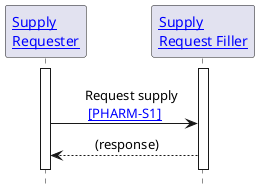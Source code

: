 @startuml

hide footbox

'!include ./style.iuml


Participant "[[actors_and_transactions.html#supply-requester Supply\nRequester]]" as SR
Participant "[[actors_and_transactions.html#supply-request-filler Supply\nRequest Filler]]" as RF

activate SR
activate RF

SR -[hidden]> RF
SR -> RF: \tRequest supply \n\t [[PHARM-S1.html{Supply Request} ~[PHARM-S1~]]]
SR <-- RF: \t(response)\t
SR -[hidden]> RF

deactivate SR
deactivate RF

@enduml
